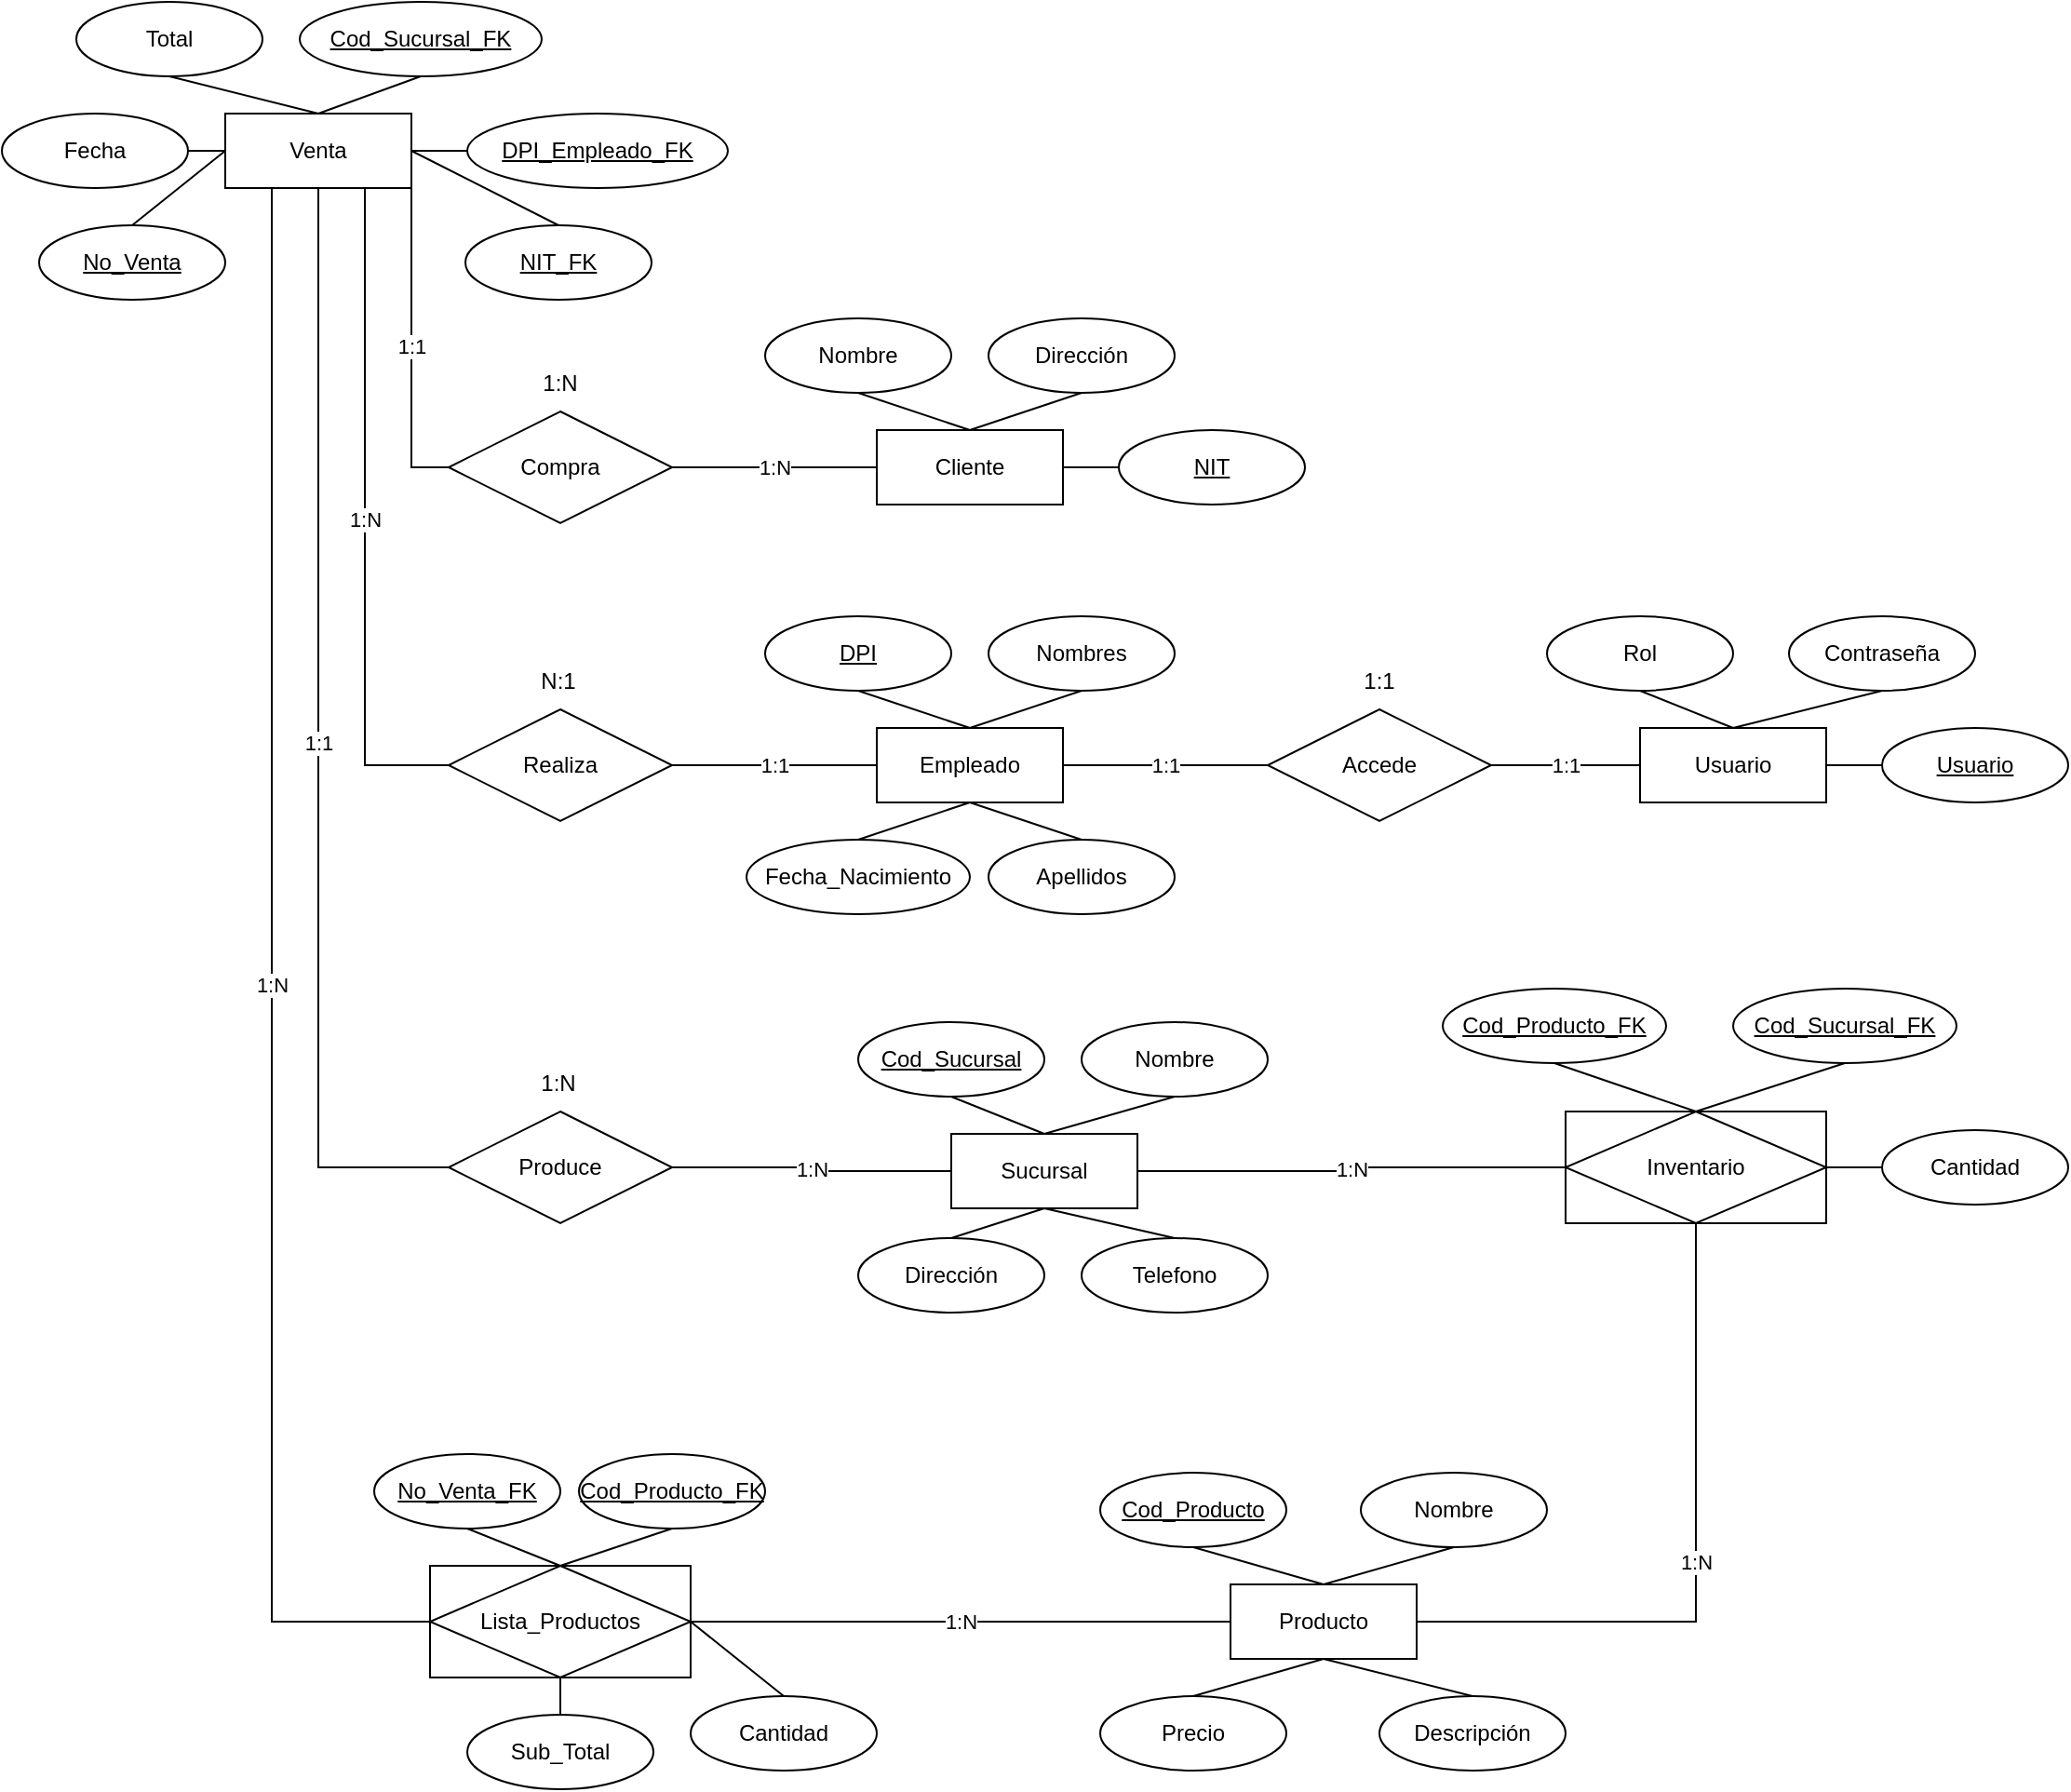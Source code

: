<mxfile version="20.8.16" type="device"><diagram name="Página-1" id="amw6LDX13WIvpvGGitRl"><mxGraphModel dx="594" dy="835" grid="1" gridSize="10" guides="1" tooltips="1" connect="1" arrows="1" fold="1" page="1" pageScale="1" pageWidth="1400" pageHeight="850" math="0" shadow="0"><root><mxCell id="0"/><mxCell id="1" parent="0"/><mxCell id="8UH1qDHOts71oJluRwu8-69" value="1:N" style="edgeStyle=orthogonalEdgeStyle;rounded=0;orthogonalLoop=1;jettySize=auto;html=1;exitX=1;exitY=0.5;exitDx=0;exitDy=0;entryX=0.5;entryY=1;entryDx=0;entryDy=0;endArrow=none;endFill=0;" parent="1" source="8UH1qDHOts71oJluRwu8-1" target="8UH1qDHOts71oJluRwu8-43" edge="1"><mxGeometry relative="1" as="geometry"/></mxCell><mxCell id="8UH1qDHOts71oJluRwu8-1" value="Producto" style="whiteSpace=wrap;html=1;align=center;" parent="1" vertex="1"><mxGeometry x="680" y="860" width="100" height="40" as="geometry"/></mxCell><mxCell id="8UH1qDHOts71oJluRwu8-3" value="Cliente" style="whiteSpace=wrap;html=1;align=center;" parent="1" vertex="1"><mxGeometry x="490" y="240" width="100" height="40" as="geometry"/></mxCell><mxCell id="KH92aimrn9MVK10yiUEF-9" value="1:1" style="edgeStyle=orthogonalEdgeStyle;rounded=0;orthogonalLoop=1;jettySize=auto;html=1;exitX=0.5;exitY=1;exitDx=0;exitDy=0;entryX=0;entryY=0.5;entryDx=0;entryDy=0;endArrow=none;endFill=0;" parent="1" source="8UH1qDHOts71oJluRwu8-7" target="8UH1qDHOts71oJluRwu8-56" edge="1"><mxGeometry relative="1" as="geometry"/></mxCell><mxCell id="8UH1qDHOts71oJluRwu8-7" value="Venta" style="whiteSpace=wrap;html=1;align=center;" parent="1" vertex="1"><mxGeometry x="140" y="70" width="100" height="40" as="geometry"/></mxCell><mxCell id="KH92aimrn9MVK10yiUEF-52" style="edgeStyle=none;rounded=0;orthogonalLoop=1;jettySize=auto;html=1;exitX=0;exitY=0.5;exitDx=0;exitDy=0;entryX=1;entryY=0.5;entryDx=0;entryDy=0;endArrow=none;endFill=0;" parent="1" source="8UH1qDHOts71oJluRwu8-8" target="8UH1qDHOts71oJluRwu8-3" edge="1"><mxGeometry relative="1" as="geometry"/></mxCell><mxCell id="8UH1qDHOts71oJluRwu8-8" value="NIT" style="ellipse;whiteSpace=wrap;html=1;align=center;fontStyle=4;" parent="1" vertex="1"><mxGeometry x="620" y="240" width="100" height="40" as="geometry"/></mxCell><mxCell id="KH92aimrn9MVK10yiUEF-50" style="edgeStyle=none;rounded=0;orthogonalLoop=1;jettySize=auto;html=1;exitX=0.5;exitY=1;exitDx=0;exitDy=0;entryX=0.5;entryY=0;entryDx=0;entryDy=0;endArrow=none;endFill=0;" parent="1" source="8UH1qDHOts71oJluRwu8-9" target="8UH1qDHOts71oJluRwu8-3" edge="1"><mxGeometry relative="1" as="geometry"/></mxCell><mxCell id="8UH1qDHOts71oJluRwu8-9" value="Nombre" style="ellipse;whiteSpace=wrap;html=1;align=center;" parent="1" vertex="1"><mxGeometry x="430" y="180" width="100" height="40" as="geometry"/></mxCell><mxCell id="KH92aimrn9MVK10yiUEF-51" style="edgeStyle=none;rounded=0;orthogonalLoop=1;jettySize=auto;html=1;exitX=0.5;exitY=1;exitDx=0;exitDy=0;endArrow=none;endFill=0;" parent="1" source="8UH1qDHOts71oJluRwu8-10" edge="1"><mxGeometry relative="1" as="geometry"><mxPoint x="540" y="240" as="targetPoint"/></mxGeometry></mxCell><mxCell id="8UH1qDHOts71oJluRwu8-10" value="Dirección" style="ellipse;whiteSpace=wrap;html=1;align=center;" parent="1" vertex="1"><mxGeometry x="550" y="180" width="100" height="40" as="geometry"/></mxCell><mxCell id="KH92aimrn9MVK10yiUEF-62" style="edgeStyle=none;rounded=0;orthogonalLoop=1;jettySize=auto;html=1;exitX=0.5;exitY=1;exitDx=0;exitDy=0;entryX=0.5;entryY=0;entryDx=0;entryDy=0;endArrow=none;endFill=0;" parent="1" source="8UH1qDHOts71oJluRwu8-15" target="8UH1qDHOts71oJluRwu8-1" edge="1"><mxGeometry relative="1" as="geometry"/></mxCell><mxCell id="8UH1qDHOts71oJluRwu8-15" value="Cod_Producto" style="ellipse;whiteSpace=wrap;html=1;align=center;fontStyle=4;" parent="1" vertex="1"><mxGeometry x="610" y="800" width="100" height="40" as="geometry"/></mxCell><mxCell id="KH92aimrn9MVK10yiUEF-63" style="edgeStyle=none;rounded=0;orthogonalLoop=1;jettySize=auto;html=1;exitX=0.5;exitY=1;exitDx=0;exitDy=0;endArrow=none;endFill=0;" parent="1" source="8UH1qDHOts71oJluRwu8-16" edge="1"><mxGeometry relative="1" as="geometry"><mxPoint x="730" y="860" as="targetPoint"/></mxGeometry></mxCell><mxCell id="8UH1qDHOts71oJluRwu8-16" value="Nombre" style="ellipse;whiteSpace=wrap;html=1;align=center;" parent="1" vertex="1"><mxGeometry x="750" y="800" width="100" height="40" as="geometry"/></mxCell><mxCell id="KH92aimrn9MVK10yiUEF-65" style="edgeStyle=none;rounded=0;orthogonalLoop=1;jettySize=auto;html=1;exitX=0.5;exitY=0;exitDx=0;exitDy=0;entryX=0.5;entryY=1;entryDx=0;entryDy=0;endArrow=none;endFill=0;" parent="1" source="8UH1qDHOts71oJluRwu8-17" target="8UH1qDHOts71oJluRwu8-1" edge="1"><mxGeometry relative="1" as="geometry"/></mxCell><mxCell id="8UH1qDHOts71oJluRwu8-17" value="Descripción" style="ellipse;whiteSpace=wrap;html=1;align=center;" parent="1" vertex="1"><mxGeometry x="760" y="920" width="100" height="40" as="geometry"/></mxCell><mxCell id="KH92aimrn9MVK10yiUEF-64" style="edgeStyle=none;rounded=0;orthogonalLoop=1;jettySize=auto;html=1;exitX=0.5;exitY=0;exitDx=0;exitDy=0;entryX=0.5;entryY=1;entryDx=0;entryDy=0;endArrow=none;endFill=0;" parent="1" source="8UH1qDHOts71oJluRwu8-18" target="8UH1qDHOts71oJluRwu8-1" edge="1"><mxGeometry relative="1" as="geometry"/></mxCell><mxCell id="8UH1qDHOts71oJluRwu8-18" value="Precio" style="ellipse;whiteSpace=wrap;html=1;align=center;" parent="1" vertex="1"><mxGeometry x="610" y="920" width="100" height="40" as="geometry"/></mxCell><mxCell id="KH92aimrn9MVK10yiUEF-48" style="edgeStyle=none;rounded=0;orthogonalLoop=1;jettySize=auto;html=1;exitX=0.5;exitY=0;exitDx=0;exitDy=0;entryX=0;entryY=0.5;entryDx=0;entryDy=0;endArrow=none;endFill=0;" parent="1" source="8UH1qDHOts71oJluRwu8-21" target="8UH1qDHOts71oJluRwu8-7" edge="1"><mxGeometry relative="1" as="geometry"/></mxCell><mxCell id="8UH1qDHOts71oJluRwu8-21" value="No_Venta" style="ellipse;whiteSpace=wrap;html=1;align=center;fontStyle=4;" parent="1" vertex="1"><mxGeometry x="40" y="130" width="100" height="40" as="geometry"/></mxCell><mxCell id="KH92aimrn9MVK10yiUEF-41" style="edgeStyle=none;rounded=0;orthogonalLoop=1;jettySize=auto;html=1;exitX=1;exitY=0.5;exitDx=0;exitDy=0;entryX=0;entryY=0.5;entryDx=0;entryDy=0;endArrow=none;endFill=0;" parent="1" source="8UH1qDHOts71oJluRwu8-22" target="8UH1qDHOts71oJluRwu8-7" edge="1"><mxGeometry relative="1" as="geometry"/></mxCell><mxCell id="8UH1qDHOts71oJluRwu8-22" value="Fecha" style="ellipse;whiteSpace=wrap;html=1;align=center;" parent="1" vertex="1"><mxGeometry x="20" y="70" width="100" height="40" as="geometry"/></mxCell><mxCell id="KH92aimrn9MVK10yiUEF-43" style="edgeStyle=none;rounded=0;orthogonalLoop=1;jettySize=auto;html=1;exitX=0.5;exitY=1;exitDx=0;exitDy=0;entryX=0.5;entryY=0;entryDx=0;entryDy=0;endArrow=none;endFill=0;" parent="1" source="8UH1qDHOts71oJluRwu8-23" target="8UH1qDHOts71oJluRwu8-7" edge="1"><mxGeometry relative="1" as="geometry"/></mxCell><mxCell id="8UH1qDHOts71oJluRwu8-23" value="Total" style="ellipse;whiteSpace=wrap;html=1;align=center;" parent="1" vertex="1"><mxGeometry x="60" y="10" width="100" height="40" as="geometry"/></mxCell><mxCell id="KH92aimrn9MVK10yiUEF-49" style="edgeStyle=none;rounded=0;orthogonalLoop=1;jettySize=auto;html=1;exitX=0.5;exitY=0;exitDx=0;exitDy=0;entryX=1;entryY=0.5;entryDx=0;entryDy=0;endArrow=none;endFill=0;" parent="1" source="8UH1qDHOts71oJluRwu8-24" target="8UH1qDHOts71oJluRwu8-7" edge="1"><mxGeometry relative="1" as="geometry"/></mxCell><mxCell id="8UH1qDHOts71oJluRwu8-24" value="NIT_FK" style="ellipse;whiteSpace=wrap;html=1;align=center;fontStyle=4;" parent="1" vertex="1"><mxGeometry x="269" y="130" width="100" height="40" as="geometry"/></mxCell><mxCell id="KH92aimrn9MVK10yiUEF-44" style="edgeStyle=none;rounded=0;orthogonalLoop=1;jettySize=auto;html=1;exitX=0.5;exitY=1;exitDx=0;exitDy=0;entryX=0.5;entryY=0;entryDx=0;entryDy=0;endArrow=none;endFill=0;" parent="1" source="8UH1qDHOts71oJluRwu8-25" target="8UH1qDHOts71oJluRwu8-7" edge="1"><mxGeometry relative="1" as="geometry"/></mxCell><mxCell id="8UH1qDHOts71oJluRwu8-25" value="Cod_Sucursal_FK" style="ellipse;whiteSpace=wrap;html=1;align=center;fontStyle=4;" parent="1" vertex="1"><mxGeometry x="180" y="10" width="130" height="40" as="geometry"/></mxCell><mxCell id="8UH1qDHOts71oJluRwu8-58" value="1:N" style="edgeStyle=orthogonalEdgeStyle;rounded=0;orthogonalLoop=1;jettySize=auto;html=1;exitX=0;exitY=0.5;exitDx=0;exitDy=0;startArrow=none;startFill=0;endArrow=none;endFill=0;entryX=1;entryY=0.5;entryDx=0;entryDy=0;" parent="1" source="8UH1qDHOts71oJluRwu8-26" target="8UH1qDHOts71oJluRwu8-56" edge="1"><mxGeometry relative="1" as="geometry"><mxPoint x="400" y="621.737" as="targetPoint"/></mxGeometry></mxCell><mxCell id="KH92aimrn9MVK10yiUEF-58" style="edgeStyle=none;rounded=0;orthogonalLoop=1;jettySize=auto;html=1;exitX=0.5;exitY=0;exitDx=0;exitDy=0;entryX=0.5;entryY=1;entryDx=0;entryDy=0;endArrow=none;endFill=0;" parent="1" source="8UH1qDHOts71oJluRwu8-26" target="8UH1qDHOts71oJluRwu8-28" edge="1"><mxGeometry relative="1" as="geometry"/></mxCell><mxCell id="8UH1qDHOts71oJluRwu8-26" value="Sucursal" style="whiteSpace=wrap;html=1;align=center;" parent="1" vertex="1"><mxGeometry x="530" y="618" width="100" height="40" as="geometry"/></mxCell><mxCell id="KH92aimrn9MVK10yiUEF-56" style="edgeStyle=none;rounded=0;orthogonalLoop=1;jettySize=auto;html=1;exitX=0.5;exitY=1;exitDx=0;exitDy=0;entryX=0.5;entryY=0;entryDx=0;entryDy=0;endArrow=none;endFill=0;" parent="1" source="8UH1qDHOts71oJluRwu8-27" target="8UH1qDHOts71oJluRwu8-26" edge="1"><mxGeometry relative="1" as="geometry"/></mxCell><mxCell id="8UH1qDHOts71oJluRwu8-27" value="Cod_Sucursal" style="ellipse;whiteSpace=wrap;html=1;align=center;fontStyle=4;" parent="1" vertex="1"><mxGeometry x="480" y="558" width="100" height="40" as="geometry"/></mxCell><mxCell id="8UH1qDHOts71oJluRwu8-28" value="Nombre" style="ellipse;whiteSpace=wrap;html=1;align=center;" parent="1" vertex="1"><mxGeometry x="600" y="558" width="100" height="40" as="geometry"/></mxCell><mxCell id="KH92aimrn9MVK10yiUEF-53" style="edgeStyle=none;rounded=0;orthogonalLoop=1;jettySize=auto;html=1;exitX=0.5;exitY=0;exitDx=0;exitDy=0;entryX=0.5;entryY=1;entryDx=0;entryDy=0;endArrow=none;endFill=0;" parent="1" source="8UH1qDHOts71oJluRwu8-29" target="8UH1qDHOts71oJluRwu8-26" edge="1"><mxGeometry relative="1" as="geometry"/></mxCell><mxCell id="8UH1qDHOts71oJluRwu8-29" value="Dirección" style="ellipse;whiteSpace=wrap;html=1;align=center;" parent="1" vertex="1"><mxGeometry x="480" y="674" width="100" height="40" as="geometry"/></mxCell><mxCell id="KH92aimrn9MVK10yiUEF-55" style="edgeStyle=none;rounded=0;orthogonalLoop=1;jettySize=auto;html=1;exitX=0.5;exitY=0;exitDx=0;exitDy=0;entryX=0.5;entryY=1;entryDx=0;entryDy=0;endArrow=none;endFill=0;" parent="1" source="8UH1qDHOts71oJluRwu8-30" target="8UH1qDHOts71oJluRwu8-26" edge="1"><mxGeometry relative="1" as="geometry"/></mxCell><mxCell id="8UH1qDHOts71oJluRwu8-30" value="Telefono" style="ellipse;whiteSpace=wrap;html=1;align=center;" parent="1" vertex="1"><mxGeometry x="600" y="674" width="100" height="40" as="geometry"/></mxCell><mxCell id="KH92aimrn9MVK10yiUEF-45" style="edgeStyle=none;rounded=0;orthogonalLoop=1;jettySize=auto;html=1;exitX=0;exitY=0.5;exitDx=0;exitDy=0;entryX=1;entryY=0.5;entryDx=0;entryDy=0;endArrow=none;endFill=0;" parent="1" source="8UH1qDHOts71oJluRwu8-31" target="8UH1qDHOts71oJluRwu8-7" edge="1"><mxGeometry relative="1" as="geometry"/></mxCell><mxCell id="8UH1qDHOts71oJluRwu8-31" value="DPI_Empleado_FK" style="ellipse;whiteSpace=wrap;html=1;align=center;fontStyle=4;" parent="1" vertex="1"><mxGeometry x="270" y="70" width="140" height="40" as="geometry"/></mxCell><mxCell id="8UH1qDHOts71oJluRwu8-68" value="1:N" style="edgeStyle=orthogonalEdgeStyle;rounded=0;orthogonalLoop=1;jettySize=auto;html=1;exitX=1;exitY=0.5;exitDx=0;exitDy=0;entryX=0;entryY=0.5;entryDx=0;entryDy=0;endArrow=none;endFill=0;" parent="1" source="8UH1qDHOts71oJluRwu8-32" target="8UH1qDHOts71oJluRwu8-1" edge="1"><mxGeometry relative="1" as="geometry"/></mxCell><mxCell id="KH92aimrn9MVK10yiUEF-60" style="edgeStyle=none;rounded=0;orthogonalLoop=1;jettySize=auto;html=1;exitX=0.5;exitY=0;exitDx=0;exitDy=0;entryX=0.5;entryY=1;entryDx=0;entryDy=0;endArrow=none;endFill=0;" parent="1" source="8UH1qDHOts71oJluRwu8-32" target="8UH1qDHOts71oJluRwu8-34" edge="1"><mxGeometry relative="1" as="geometry"/></mxCell><mxCell id="KH92aimrn9MVK10yiUEF-61" style="edgeStyle=none;rounded=0;orthogonalLoop=1;jettySize=auto;html=1;exitX=0.5;exitY=1;exitDx=0;exitDy=0;entryX=0.5;entryY=0;entryDx=0;entryDy=0;endArrow=none;endFill=0;" parent="1" source="8UH1qDHOts71oJluRwu8-32" target="8UH1qDHOts71oJluRwu8-37" edge="1"><mxGeometry relative="1" as="geometry"/></mxCell><mxCell id="8UH1qDHOts71oJluRwu8-32" value="Lista_Productos" style="shape=associativeEntity;whiteSpace=wrap;html=1;align=center;" parent="1" vertex="1"><mxGeometry x="250" y="850" width="140" height="60" as="geometry"/></mxCell><mxCell id="KH92aimrn9MVK10yiUEF-59" style="edgeStyle=none;rounded=0;orthogonalLoop=1;jettySize=auto;html=1;exitX=0.5;exitY=1;exitDx=0;exitDy=0;entryX=0.5;entryY=0;entryDx=0;entryDy=0;endArrow=none;endFill=0;" parent="1" source="8UH1qDHOts71oJluRwu8-33" target="8UH1qDHOts71oJluRwu8-32" edge="1"><mxGeometry relative="1" as="geometry"/></mxCell><mxCell id="8UH1qDHOts71oJluRwu8-33" value="No_Venta_FK" style="ellipse;whiteSpace=wrap;html=1;align=center;fontStyle=4;" parent="1" vertex="1"><mxGeometry x="220" y="790" width="100" height="40" as="geometry"/></mxCell><mxCell id="8UH1qDHOts71oJluRwu8-34" value="Cod_Producto_FK" style="ellipse;whiteSpace=wrap;html=1;align=center;fontStyle=4;" parent="1" vertex="1"><mxGeometry x="330" y="790" width="100" height="40" as="geometry"/></mxCell><mxCell id="KH92aimrn9MVK10yiUEF-68" style="edgeStyle=none;rounded=0;orthogonalLoop=1;jettySize=auto;html=1;exitX=0;exitY=0.5;exitDx=0;exitDy=0;entryX=1;entryY=0.5;entryDx=0;entryDy=0;endArrow=none;endFill=0;" parent="1" source="8UH1qDHOts71oJluRwu8-35" target="8UH1qDHOts71oJluRwu8-43" edge="1"><mxGeometry relative="1" as="geometry"/></mxCell><mxCell id="8UH1qDHOts71oJluRwu8-35" value="Cantidad" style="ellipse;whiteSpace=wrap;html=1;align=center;" parent="1" vertex="1"><mxGeometry x="1030" y="616" width="100" height="40" as="geometry"/></mxCell><mxCell id="8UH1qDHOts71oJluRwu8-37" value="Sub_Total" style="ellipse;whiteSpace=wrap;html=1;align=center;" parent="1" vertex="1"><mxGeometry x="270" y="930" width="100" height="40" as="geometry"/></mxCell><mxCell id="8UH1qDHOts71oJluRwu8-70" value="1:N" style="edgeStyle=orthogonalEdgeStyle;rounded=0;orthogonalLoop=1;jettySize=auto;html=1;exitX=0;exitY=0.5;exitDx=0;exitDy=0;entryX=1;entryY=0.5;entryDx=0;entryDy=0;endArrow=none;endFill=0;" parent="1" source="8UH1qDHOts71oJluRwu8-43" target="8UH1qDHOts71oJluRwu8-26" edge="1"><mxGeometry relative="1" as="geometry"/></mxCell><mxCell id="8UH1qDHOts71oJluRwu8-43" value="Inventario" style="shape=associativeEntity;whiteSpace=wrap;html=1;align=center;" parent="1" vertex="1"><mxGeometry x="860" y="606" width="140" height="60" as="geometry"/></mxCell><mxCell id="KH92aimrn9MVK10yiUEF-66" style="edgeStyle=none;rounded=0;orthogonalLoop=1;jettySize=auto;html=1;exitX=0.5;exitY=1;exitDx=0;exitDy=0;entryX=0.5;entryY=0;entryDx=0;entryDy=0;endArrow=none;endFill=0;" parent="1" source="8UH1qDHOts71oJluRwu8-44" target="8UH1qDHOts71oJluRwu8-43" edge="1"><mxGeometry relative="1" as="geometry"/></mxCell><mxCell id="8UH1qDHOts71oJluRwu8-44" value="Cod_Producto_FK" style="ellipse;whiteSpace=wrap;html=1;align=center;fontStyle=4;" parent="1" vertex="1"><mxGeometry x="794" y="540" width="120" height="40" as="geometry"/></mxCell><mxCell id="KH92aimrn9MVK10yiUEF-67" style="edgeStyle=none;rounded=0;orthogonalLoop=1;jettySize=auto;html=1;exitX=0.5;exitY=1;exitDx=0;exitDy=0;entryX=0.5;entryY=0;entryDx=0;entryDy=0;endArrow=none;endFill=0;" parent="1" source="8UH1qDHOts71oJluRwu8-46" target="8UH1qDHOts71oJluRwu8-43" edge="1"><mxGeometry relative="1" as="geometry"/></mxCell><mxCell id="8UH1qDHOts71oJluRwu8-46" value="Cod_Sucursal_FK" style="ellipse;whiteSpace=wrap;html=1;align=center;fontStyle=4;" parent="1" vertex="1"><mxGeometry x="950" y="540" width="120" height="40" as="geometry"/></mxCell><mxCell id="8UH1qDHOts71oJluRwu8-53" value="1:N" style="edgeStyle=orthogonalEdgeStyle;rounded=0;orthogonalLoop=1;jettySize=auto;html=1;exitX=1;exitY=0.5;exitDx=0;exitDy=0;entryX=0;entryY=0.5;entryDx=0;entryDy=0;endArrow=none;endFill=0;" parent="1" source="8UH1qDHOts71oJluRwu8-52" target="8UH1qDHOts71oJluRwu8-3" edge="1"><mxGeometry relative="1" as="geometry"/></mxCell><mxCell id="KH92aimrn9MVK10yiUEF-39" value="1:1" style="edgeStyle=orthogonalEdgeStyle;rounded=0;orthogonalLoop=1;jettySize=auto;html=1;exitX=0;exitY=0.5;exitDx=0;exitDy=0;entryX=1;entryY=1;entryDx=0;entryDy=0;endArrow=none;endFill=0;" parent="1" source="8UH1qDHOts71oJluRwu8-52" target="8UH1qDHOts71oJluRwu8-7" edge="1"><mxGeometry relative="1" as="geometry"/></mxCell><mxCell id="8UH1qDHOts71oJluRwu8-52" value="Compra" style="shape=rhombus;perimeter=rhombusPerimeter;whiteSpace=wrap;html=1;align=center;" parent="1" vertex="1"><mxGeometry x="260" y="230" width="120" height="60" as="geometry"/></mxCell><mxCell id="8UH1qDHOts71oJluRwu8-55" value="1:N" style="text;html=1;strokeColor=none;fillColor=none;align=center;verticalAlign=middle;whiteSpace=wrap;rounded=0;" parent="1" vertex="1"><mxGeometry x="290" y="200" width="60" height="30" as="geometry"/></mxCell><mxCell id="8UH1qDHOts71oJluRwu8-56" value="Produce" style="shape=rhombus;perimeter=rhombusPerimeter;whiteSpace=wrap;html=1;align=center;" parent="1" vertex="1"><mxGeometry x="260" y="606" width="120" height="60" as="geometry"/></mxCell><mxCell id="8UH1qDHOts71oJluRwu8-60" value="1:N" style="text;html=1;strokeColor=none;fillColor=none;align=center;verticalAlign=middle;whiteSpace=wrap;rounded=0;" parent="1" vertex="1"><mxGeometry x="289" y="576" width="60" height="30" as="geometry"/></mxCell><mxCell id="8UH1qDHOts71oJluRwu8-63" value="1:N" style="edgeStyle=orthogonalEdgeStyle;rounded=0;orthogonalLoop=1;jettySize=auto;html=1;exitX=0;exitY=0.5;exitDx=0;exitDy=0;entryX=0.25;entryY=1;entryDx=0;entryDy=0;endArrow=none;endFill=0;" parent="1" source="8UH1qDHOts71oJluRwu8-32" target="8UH1qDHOts71oJluRwu8-7" edge="1"><mxGeometry relative="1" as="geometry"><mxPoint x="140" y="526.0" as="sourcePoint"/></mxGeometry></mxCell><mxCell id="KH92aimrn9MVK10yiUEF-12" value="Empleado" style="whiteSpace=wrap;html=1;align=center;" parent="1" vertex="1"><mxGeometry x="490" y="400" width="100" height="40" as="geometry"/></mxCell><mxCell id="KH92aimrn9MVK10yiUEF-13" style="edgeStyle=none;rounded=0;orthogonalLoop=1;jettySize=auto;html=1;exitX=0.5;exitY=1;exitDx=0;exitDy=0;entryX=0.5;entryY=0;entryDx=0;entryDy=0;endArrow=none;endFill=0;" parent="1" source="KH92aimrn9MVK10yiUEF-14" target="KH92aimrn9MVK10yiUEF-12" edge="1"><mxGeometry relative="1" as="geometry"/></mxCell><mxCell id="KH92aimrn9MVK10yiUEF-14" value="DPI" style="ellipse;whiteSpace=wrap;html=1;align=center;fontStyle=4;" parent="1" vertex="1"><mxGeometry x="430" y="340" width="100" height="40" as="geometry"/></mxCell><mxCell id="KH92aimrn9MVK10yiUEF-15" style="edgeStyle=none;rounded=0;orthogonalLoop=1;jettySize=auto;html=1;exitX=0.5;exitY=1;exitDx=0;exitDy=0;endArrow=none;endFill=0;" parent="1" source="KH92aimrn9MVK10yiUEF-16" edge="1"><mxGeometry relative="1" as="geometry"><mxPoint x="540" y="400" as="targetPoint"/></mxGeometry></mxCell><mxCell id="KH92aimrn9MVK10yiUEF-16" value="Nombres" style="ellipse;whiteSpace=wrap;html=1;align=center;" parent="1" vertex="1"><mxGeometry x="550" y="340" width="100" height="40" as="geometry"/></mxCell><mxCell id="KH92aimrn9MVK10yiUEF-17" style="edgeStyle=none;rounded=0;orthogonalLoop=1;jettySize=auto;html=1;exitX=0.5;exitY=0;exitDx=0;exitDy=0;endArrow=none;endFill=0;" parent="1" source="KH92aimrn9MVK10yiUEF-18" edge="1"><mxGeometry relative="1" as="geometry"><mxPoint x="540" y="440" as="targetPoint"/></mxGeometry></mxCell><mxCell id="KH92aimrn9MVK10yiUEF-18" value="Apellidos" style="ellipse;whiteSpace=wrap;html=1;align=center;" parent="1" vertex="1"><mxGeometry x="550" y="460" width="100" height="40" as="geometry"/></mxCell><mxCell id="KH92aimrn9MVK10yiUEF-19" style="edgeStyle=none;rounded=0;orthogonalLoop=1;jettySize=auto;html=1;exitX=0.5;exitY=0;exitDx=0;exitDy=0;entryX=0.5;entryY=1;entryDx=0;entryDy=0;endArrow=none;endFill=0;" parent="1" source="KH92aimrn9MVK10yiUEF-20" target="KH92aimrn9MVK10yiUEF-12" edge="1"><mxGeometry relative="1" as="geometry"/></mxCell><mxCell id="KH92aimrn9MVK10yiUEF-20" value="Fecha_Nacimiento" style="ellipse;whiteSpace=wrap;html=1;align=center;" parent="1" vertex="1"><mxGeometry x="420" y="460" width="120" height="40" as="geometry"/></mxCell><mxCell id="KH92aimrn9MVK10yiUEF-21" value="1:1" style="edgeStyle=orthogonalEdgeStyle;rounded=0;orthogonalLoop=1;jettySize=auto;html=1;exitX=1;exitY=0.5;exitDx=0;exitDy=0;entryX=0;entryY=0.5;entryDx=0;entryDy=0;endArrow=none;endFill=0;" parent="1" source="KH92aimrn9MVK10yiUEF-22" target="KH92aimrn9MVK10yiUEF-12" edge="1"><mxGeometry x="-0.003" relative="1" as="geometry"><mxPoint as="offset"/><mxPoint x="400" y="420" as="sourcePoint"/></mxGeometry></mxCell><mxCell id="KH92aimrn9MVK10yiUEF-23" value="1:N" style="edgeStyle=orthogonalEdgeStyle;rounded=0;orthogonalLoop=1;jettySize=auto;html=1;exitX=0;exitY=0.5;exitDx=0;exitDy=0;entryX=0.75;entryY=1;entryDx=0;entryDy=0;endArrow=none;endFill=0;" parent="1" source="KH92aimrn9MVK10yiUEF-22" target="8UH1qDHOts71oJluRwu8-7" edge="1"><mxGeometry relative="1" as="geometry"/></mxCell><mxCell id="KH92aimrn9MVK10yiUEF-22" value="Realiza" style="shape=rhombus;perimeter=rhombusPerimeter;whiteSpace=wrap;html=1;align=center;" parent="1" vertex="1"><mxGeometry x="260" y="390" width="120" height="60" as="geometry"/></mxCell><mxCell id="KH92aimrn9MVK10yiUEF-24" value="N:1" style="text;html=1;strokeColor=none;fillColor=none;align=center;verticalAlign=middle;whiteSpace=wrap;rounded=0;" parent="1" vertex="1"><mxGeometry x="289" y="360" width="60" height="30" as="geometry"/></mxCell><mxCell id="KH92aimrn9MVK10yiUEF-25" value="Usuario" style="whiteSpace=wrap;html=1;align=center;" parent="1" vertex="1"><mxGeometry x="900" y="400" width="100" height="40" as="geometry"/></mxCell><mxCell id="KH92aimrn9MVK10yiUEF-26" style="edgeStyle=none;rounded=0;orthogonalLoop=1;jettySize=auto;html=1;exitX=0.5;exitY=1;exitDx=0;exitDy=0;entryX=0.5;entryY=0;entryDx=0;entryDy=0;endArrow=none;endFill=0;" parent="1" source="KH92aimrn9MVK10yiUEF-27" target="KH92aimrn9MVK10yiUEF-25" edge="1"><mxGeometry relative="1" as="geometry"/></mxCell><mxCell id="KH92aimrn9MVK10yiUEF-27" value="Rol" style="ellipse;whiteSpace=wrap;html=1;align=center;" parent="1" vertex="1"><mxGeometry x="850" y="340" width="100" height="40" as="geometry"/></mxCell><mxCell id="KH92aimrn9MVK10yiUEF-33" style="edgeStyle=none;rounded=0;orthogonalLoop=1;jettySize=auto;html=1;exitX=0;exitY=0.5;exitDx=0;exitDy=0;entryX=1;entryY=0.5;entryDx=0;entryDy=0;endArrow=none;endFill=0;" parent="1" source="KH92aimrn9MVK10yiUEF-29" target="KH92aimrn9MVK10yiUEF-25" edge="1"><mxGeometry relative="1" as="geometry"/></mxCell><mxCell id="KH92aimrn9MVK10yiUEF-29" value="Usuario" style="ellipse;whiteSpace=wrap;html=1;align=center;fontStyle=4;" parent="1" vertex="1"><mxGeometry x="1030" y="400" width="100" height="40" as="geometry"/></mxCell><mxCell id="KH92aimrn9MVK10yiUEF-30" style="edgeStyle=none;rounded=0;orthogonalLoop=1;jettySize=auto;html=1;exitX=0.5;exitY=1;exitDx=0;exitDy=0;entryX=0.5;entryY=0;entryDx=0;entryDy=0;endArrow=none;endFill=0;" parent="1" source="KH92aimrn9MVK10yiUEF-31" target="KH92aimrn9MVK10yiUEF-25" edge="1"><mxGeometry relative="1" as="geometry"/></mxCell><mxCell id="KH92aimrn9MVK10yiUEF-31" value="Contraseña" style="ellipse;whiteSpace=wrap;html=1;align=center;" parent="1" vertex="1"><mxGeometry x="980" y="340" width="100" height="40" as="geometry"/></mxCell><mxCell id="KH92aimrn9MVK10yiUEF-37" value="1:1" style="edgeStyle=orthogonalEdgeStyle;rounded=0;orthogonalLoop=1;jettySize=auto;html=1;exitX=0;exitY=0.5;exitDx=0;exitDy=0;entryX=1;entryY=0.5;entryDx=0;entryDy=0;endArrow=none;endFill=0;" parent="1" source="KH92aimrn9MVK10yiUEF-35" target="KH92aimrn9MVK10yiUEF-12" edge="1"><mxGeometry relative="1" as="geometry"/></mxCell><mxCell id="KH92aimrn9MVK10yiUEF-38" value="1:1" style="edgeStyle=orthogonalEdgeStyle;rounded=0;orthogonalLoop=1;jettySize=auto;html=1;exitX=1;exitY=0.5;exitDx=0;exitDy=0;entryX=0;entryY=0.5;entryDx=0;entryDy=0;endArrow=none;endFill=0;" parent="1" source="KH92aimrn9MVK10yiUEF-35" target="KH92aimrn9MVK10yiUEF-25" edge="1"><mxGeometry relative="1" as="geometry"/></mxCell><mxCell id="KH92aimrn9MVK10yiUEF-35" value="Accede" style="shape=rhombus;perimeter=rhombusPerimeter;whiteSpace=wrap;html=1;align=center;" parent="1" vertex="1"><mxGeometry x="700" y="390" width="120" height="60" as="geometry"/></mxCell><mxCell id="KH92aimrn9MVK10yiUEF-36" value="1:1" style="text;html=1;strokeColor=none;fillColor=none;align=center;verticalAlign=middle;whiteSpace=wrap;rounded=0;" parent="1" vertex="1"><mxGeometry x="730" y="360" width="60" height="30" as="geometry"/></mxCell><mxCell id="odEJlu1w_tT4fP1hwIqP-3" style="edgeStyle=none;rounded=0;orthogonalLoop=1;jettySize=auto;html=1;exitX=0.5;exitY=0;exitDx=0;exitDy=0;entryX=1;entryY=0.5;entryDx=0;entryDy=0;endArrow=none;endFill=0;" edge="1" parent="1" source="odEJlu1w_tT4fP1hwIqP-1" target="8UH1qDHOts71oJluRwu8-32"><mxGeometry relative="1" as="geometry"/></mxCell><mxCell id="odEJlu1w_tT4fP1hwIqP-1" value="Cantidad" style="ellipse;whiteSpace=wrap;html=1;align=center;" vertex="1" parent="1"><mxGeometry x="390" y="920" width="100" height="40" as="geometry"/></mxCell></root></mxGraphModel></diagram></mxfile>